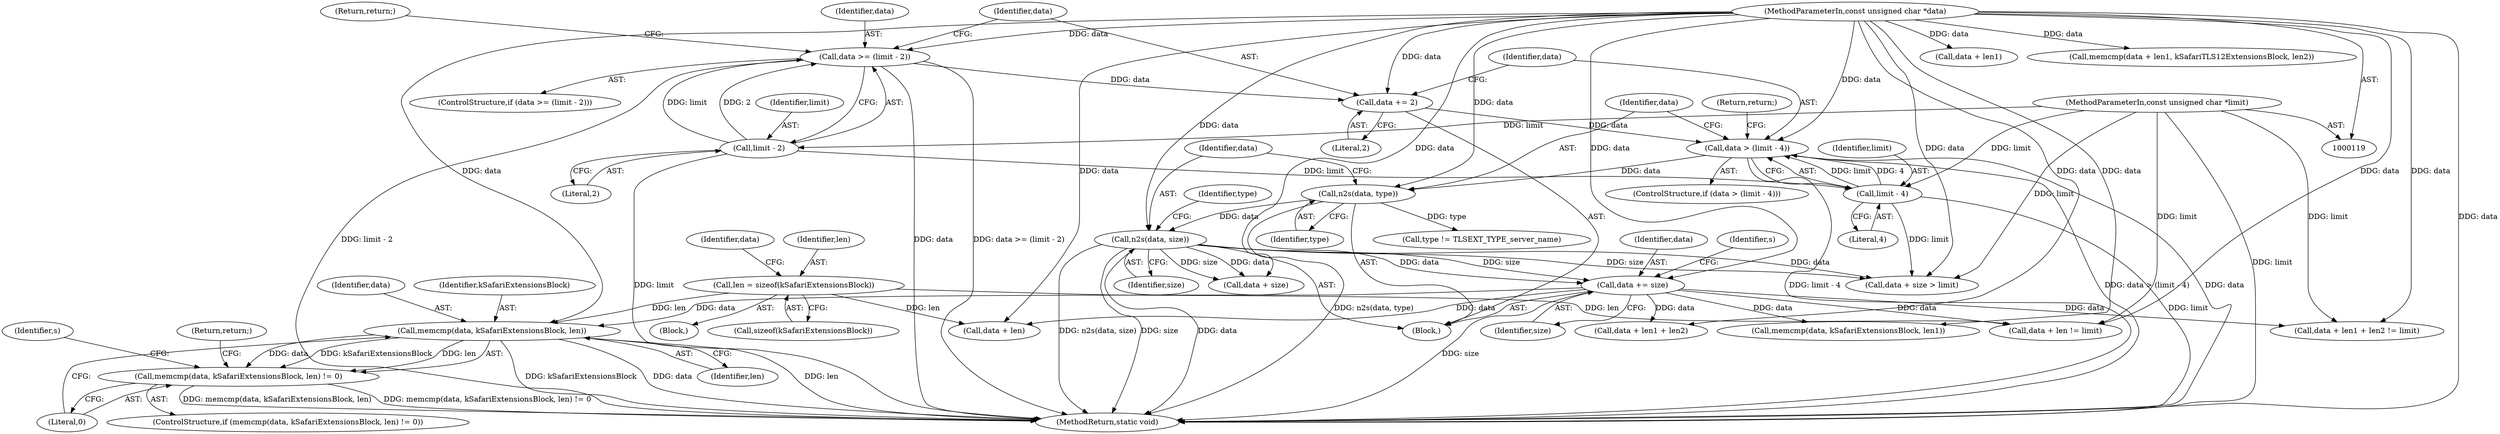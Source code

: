 digraph "1_openssl_a004e72b95835136d3f1ea90517f706c24c03da7_1@API" {
"1000225" [label="(Call,memcmp(data, kSafariExtensionsBlock, len))"];
"1000121" [label="(MethodParameterIn,const unsigned char *data)"];
"1000163" [label="(Call,data += size)"];
"1000148" [label="(Call,n2s(data, size))"];
"1000145" [label="(Call,n2s(data, type))"];
"1000139" [label="(Call,data > (limit - 4))"];
"1000135" [label="(Call,data += 2)"];
"1000129" [label="(Call,data >= (limit - 2))"];
"1000131" [label="(Call,limit - 2)"];
"1000122" [label="(MethodParameterIn,const unsigned char *limit)"];
"1000141" [label="(Call,limit - 4)"];
"1000212" [label="(Call,len = sizeof(kSafariExtensionsBlock))"];
"1000224" [label="(Call,memcmp(data, kSafariExtensionsBlock, len) != 0)"];
"1000157" [label="(Call,data + size > limit)"];
"1000226" [label="(Identifier,data)"];
"1000228" [label="(Identifier,len)"];
"1000141" [label="(Call,limit - 4)"];
"1000142" [label="(Identifier,limit)"];
"1000138" [label="(ControlStructure,if (data > (limit - 4)))"];
"1000140" [label="(Identifier,data)"];
"1000183" [label="(Call,data + len1 + len2 != limit)"];
"1000153" [label="(Identifier,type)"];
"1000123" [label="(Block,)"];
"1000163" [label="(Call,data += size)"];
"1000227" [label="(Identifier,kSafariExtensionsBlock)"];
"1000136" [label="(Identifier,data)"];
"1000129" [label="(Call,data >= (limit - 2))"];
"1000135" [label="(Call,data += 2)"];
"1000150" [label="(Identifier,size)"];
"1000223" [label="(ControlStructure,if (memcmp(data, kSafariExtensionsBlock, len) != 0))"];
"1000164" [label="(Identifier,data)"];
"1000219" [label="(Identifier,data)"];
"1000147" [label="(Identifier,type)"];
"1000169" [label="(Identifier,s)"];
"1000165" [label="(Identifier,size)"];
"1000131" [label="(Call,limit - 2)"];
"1000229" [label="(Literal,0)"];
"1000133" [label="(Literal,2)"];
"1000202" [label="(Call,data + len1)"];
"1000134" [label="(Return,return;)"];
"1000230" [label="(Return,return;)"];
"1000145" [label="(Call,n2s(data, type))"];
"1000149" [label="(Identifier,data)"];
"1000184" [label="(Call,data + len1 + len2)"];
"1000122" [label="(MethodParameterIn,const unsigned char *limit)"];
"1000193" [label="(Call,memcmp(data, kSafariExtensionsBlock, len1))"];
"1000128" [label="(ControlStructure,if (data >= (limit - 2)))"];
"1000152" [label="(Call,type != TLSEXT_TYPE_server_name)"];
"1000238" [label="(MethodReturn,static void)"];
"1000225" [label="(Call,memcmp(data, kSafariExtensionsBlock, len))"];
"1000201" [label="(Call,memcmp(data + len1, kSafariTLS12ExtensionsBlock, len2))"];
"1000132" [label="(Identifier,limit)"];
"1000158" [label="(Call,data + size)"];
"1000139" [label="(Call,data > (limit - 4))"];
"1000212" [label="(Call,len = sizeof(kSafariExtensionsBlock))"];
"1000214" [label="(Call,sizeof(kSafariExtensionsBlock))"];
"1000137" [label="(Literal,2)"];
"1000217" [label="(Call,data + len != limit)"];
"1000234" [label="(Identifier,s)"];
"1000148" [label="(Call,n2s(data, size))"];
"1000224" [label="(Call,memcmp(data, kSafariExtensionsBlock, len) != 0)"];
"1000146" [label="(Identifier,data)"];
"1000130" [label="(Identifier,data)"];
"1000143" [label="(Literal,4)"];
"1000121" [label="(MethodParameterIn,const unsigned char *data)"];
"1000218" [label="(Call,data + len)"];
"1000213" [label="(Identifier,len)"];
"1000210" [label="(Block,)"];
"1000144" [label="(Return,return;)"];
"1000225" -> "1000224"  [label="AST: "];
"1000225" -> "1000228"  [label="CFG: "];
"1000226" -> "1000225"  [label="AST: "];
"1000227" -> "1000225"  [label="AST: "];
"1000228" -> "1000225"  [label="AST: "];
"1000229" -> "1000225"  [label="CFG: "];
"1000225" -> "1000238"  [label="DDG: kSafariExtensionsBlock"];
"1000225" -> "1000238"  [label="DDG: data"];
"1000225" -> "1000238"  [label="DDG: len"];
"1000225" -> "1000224"  [label="DDG: data"];
"1000225" -> "1000224"  [label="DDG: kSafariExtensionsBlock"];
"1000225" -> "1000224"  [label="DDG: len"];
"1000121" -> "1000225"  [label="DDG: data"];
"1000163" -> "1000225"  [label="DDG: data"];
"1000212" -> "1000225"  [label="DDG: len"];
"1000121" -> "1000119"  [label="AST: "];
"1000121" -> "1000238"  [label="DDG: data"];
"1000121" -> "1000129"  [label="DDG: data"];
"1000121" -> "1000135"  [label="DDG: data"];
"1000121" -> "1000139"  [label="DDG: data"];
"1000121" -> "1000145"  [label="DDG: data"];
"1000121" -> "1000148"  [label="DDG: data"];
"1000121" -> "1000157"  [label="DDG: data"];
"1000121" -> "1000158"  [label="DDG: data"];
"1000121" -> "1000163"  [label="DDG: data"];
"1000121" -> "1000183"  [label="DDG: data"];
"1000121" -> "1000184"  [label="DDG: data"];
"1000121" -> "1000193"  [label="DDG: data"];
"1000121" -> "1000201"  [label="DDG: data"];
"1000121" -> "1000202"  [label="DDG: data"];
"1000121" -> "1000217"  [label="DDG: data"];
"1000121" -> "1000218"  [label="DDG: data"];
"1000163" -> "1000123"  [label="AST: "];
"1000163" -> "1000165"  [label="CFG: "];
"1000164" -> "1000163"  [label="AST: "];
"1000165" -> "1000163"  [label="AST: "];
"1000169" -> "1000163"  [label="CFG: "];
"1000163" -> "1000238"  [label="DDG: size"];
"1000148" -> "1000163"  [label="DDG: size"];
"1000148" -> "1000163"  [label="DDG: data"];
"1000163" -> "1000183"  [label="DDG: data"];
"1000163" -> "1000184"  [label="DDG: data"];
"1000163" -> "1000193"  [label="DDG: data"];
"1000163" -> "1000217"  [label="DDG: data"];
"1000163" -> "1000218"  [label="DDG: data"];
"1000148" -> "1000123"  [label="AST: "];
"1000148" -> "1000150"  [label="CFG: "];
"1000149" -> "1000148"  [label="AST: "];
"1000150" -> "1000148"  [label="AST: "];
"1000153" -> "1000148"  [label="CFG: "];
"1000148" -> "1000238"  [label="DDG: data"];
"1000148" -> "1000238"  [label="DDG: n2s(data, size)"];
"1000148" -> "1000238"  [label="DDG: size"];
"1000145" -> "1000148"  [label="DDG: data"];
"1000148" -> "1000157"  [label="DDG: data"];
"1000148" -> "1000157"  [label="DDG: size"];
"1000148" -> "1000158"  [label="DDG: data"];
"1000148" -> "1000158"  [label="DDG: size"];
"1000145" -> "1000123"  [label="AST: "];
"1000145" -> "1000147"  [label="CFG: "];
"1000146" -> "1000145"  [label="AST: "];
"1000147" -> "1000145"  [label="AST: "];
"1000149" -> "1000145"  [label="CFG: "];
"1000145" -> "1000238"  [label="DDG: n2s(data, type)"];
"1000139" -> "1000145"  [label="DDG: data"];
"1000145" -> "1000152"  [label="DDG: type"];
"1000139" -> "1000138"  [label="AST: "];
"1000139" -> "1000141"  [label="CFG: "];
"1000140" -> "1000139"  [label="AST: "];
"1000141" -> "1000139"  [label="AST: "];
"1000144" -> "1000139"  [label="CFG: "];
"1000146" -> "1000139"  [label="CFG: "];
"1000139" -> "1000238"  [label="DDG: limit - 4"];
"1000139" -> "1000238"  [label="DDG: data > (limit - 4)"];
"1000139" -> "1000238"  [label="DDG: data"];
"1000135" -> "1000139"  [label="DDG: data"];
"1000141" -> "1000139"  [label="DDG: limit"];
"1000141" -> "1000139"  [label="DDG: 4"];
"1000135" -> "1000123"  [label="AST: "];
"1000135" -> "1000137"  [label="CFG: "];
"1000136" -> "1000135"  [label="AST: "];
"1000137" -> "1000135"  [label="AST: "];
"1000140" -> "1000135"  [label="CFG: "];
"1000129" -> "1000135"  [label="DDG: data"];
"1000129" -> "1000128"  [label="AST: "];
"1000129" -> "1000131"  [label="CFG: "];
"1000130" -> "1000129"  [label="AST: "];
"1000131" -> "1000129"  [label="AST: "];
"1000134" -> "1000129"  [label="CFG: "];
"1000136" -> "1000129"  [label="CFG: "];
"1000129" -> "1000238"  [label="DDG: data"];
"1000129" -> "1000238"  [label="DDG: data >= (limit - 2)"];
"1000129" -> "1000238"  [label="DDG: limit - 2"];
"1000131" -> "1000129"  [label="DDG: limit"];
"1000131" -> "1000129"  [label="DDG: 2"];
"1000131" -> "1000133"  [label="CFG: "];
"1000132" -> "1000131"  [label="AST: "];
"1000133" -> "1000131"  [label="AST: "];
"1000131" -> "1000238"  [label="DDG: limit"];
"1000122" -> "1000131"  [label="DDG: limit"];
"1000131" -> "1000141"  [label="DDG: limit"];
"1000122" -> "1000119"  [label="AST: "];
"1000122" -> "1000238"  [label="DDG: limit"];
"1000122" -> "1000141"  [label="DDG: limit"];
"1000122" -> "1000157"  [label="DDG: limit"];
"1000122" -> "1000183"  [label="DDG: limit"];
"1000122" -> "1000217"  [label="DDG: limit"];
"1000141" -> "1000143"  [label="CFG: "];
"1000142" -> "1000141"  [label="AST: "];
"1000143" -> "1000141"  [label="AST: "];
"1000141" -> "1000238"  [label="DDG: limit"];
"1000141" -> "1000157"  [label="DDG: limit"];
"1000212" -> "1000210"  [label="AST: "];
"1000212" -> "1000214"  [label="CFG: "];
"1000213" -> "1000212"  [label="AST: "];
"1000214" -> "1000212"  [label="AST: "];
"1000219" -> "1000212"  [label="CFG: "];
"1000212" -> "1000217"  [label="DDG: len"];
"1000212" -> "1000218"  [label="DDG: len"];
"1000224" -> "1000223"  [label="AST: "];
"1000224" -> "1000229"  [label="CFG: "];
"1000229" -> "1000224"  [label="AST: "];
"1000230" -> "1000224"  [label="CFG: "];
"1000234" -> "1000224"  [label="CFG: "];
"1000224" -> "1000238"  [label="DDG: memcmp(data, kSafariExtensionsBlock, len)"];
"1000224" -> "1000238"  [label="DDG: memcmp(data, kSafariExtensionsBlock, len) != 0"];
}
